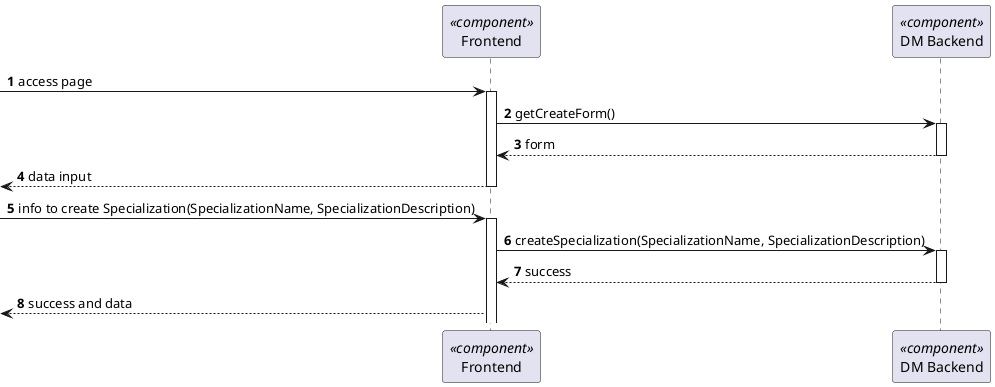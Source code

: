 @startuml 5.1.8
skinparam packageStyle rectangle
skinparam shadowing false

autonumber

participant "Frontend" as FE <<component>>
participant "DM Backend" as BE <<component>>



 -> FE: access page
activate FE
FE -> BE: getCreateForm()
activate BE
BE --> FE: form
deactivate BE
<-- FE   : data input
deactivate FE
-> FE : info to create Specialization(SpecializationName, SpecializationDescription)
activate FE
FE -> BE : createSpecialization(SpecializationName, SpecializationDescription)
activate BE
BE --> FE: success
deactivate BE

<-- FE   : success and data


@enduml